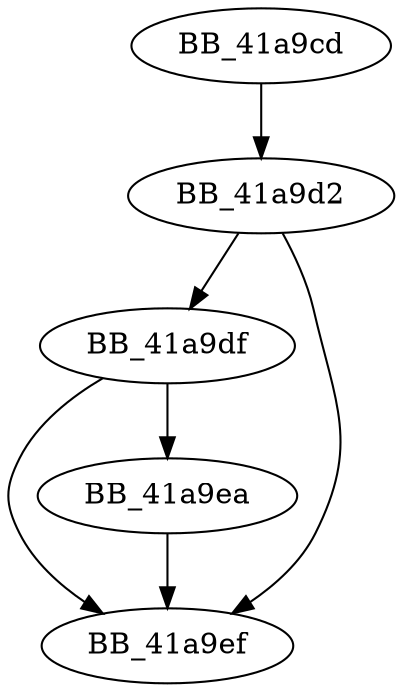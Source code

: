 DiGraph ___pctype_func{
BB_41a9cd->BB_41a9d2
BB_41a9d2->BB_41a9df
BB_41a9d2->BB_41a9ef
BB_41a9df->BB_41a9ea
BB_41a9df->BB_41a9ef
BB_41a9ea->BB_41a9ef
}
